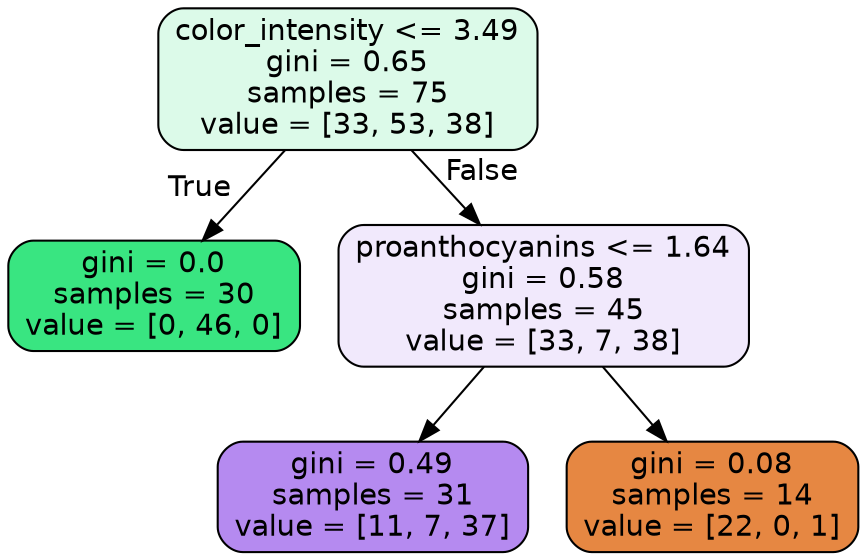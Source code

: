 digraph Tree {
node [shape=box, style="filled, rounded", color="black", fontname="helvetica"] ;
edge [fontname="helvetica"] ;
0 [label="color_intensity <= 3.49\ngini = 0.65\nsamples = 75\nvalue = [33, 53, 38]", fillcolor="#dcfae9"] ;
1 [label="gini = 0.0\nsamples = 30\nvalue = [0, 46, 0]", fillcolor="#39e581"] ;
0 -> 1 [labeldistance=2.5, labelangle=45, headlabel="True"] ;
2 [label="proanthocyanins <= 1.64\ngini = 0.58\nsamples = 45\nvalue = [33, 7, 38]", fillcolor="#f1e9fc"] ;
0 -> 2 [labeldistance=2.5, labelangle=-45, headlabel="False"] ;
3 [label="gini = 0.49\nsamples = 31\nvalue = [11, 7, 37]", fillcolor="#b58af0"] ;
2 -> 3 ;
4 [label="gini = 0.08\nsamples = 14\nvalue = [22, 0, 1]", fillcolor="#e68742"] ;
2 -> 4 ;
}